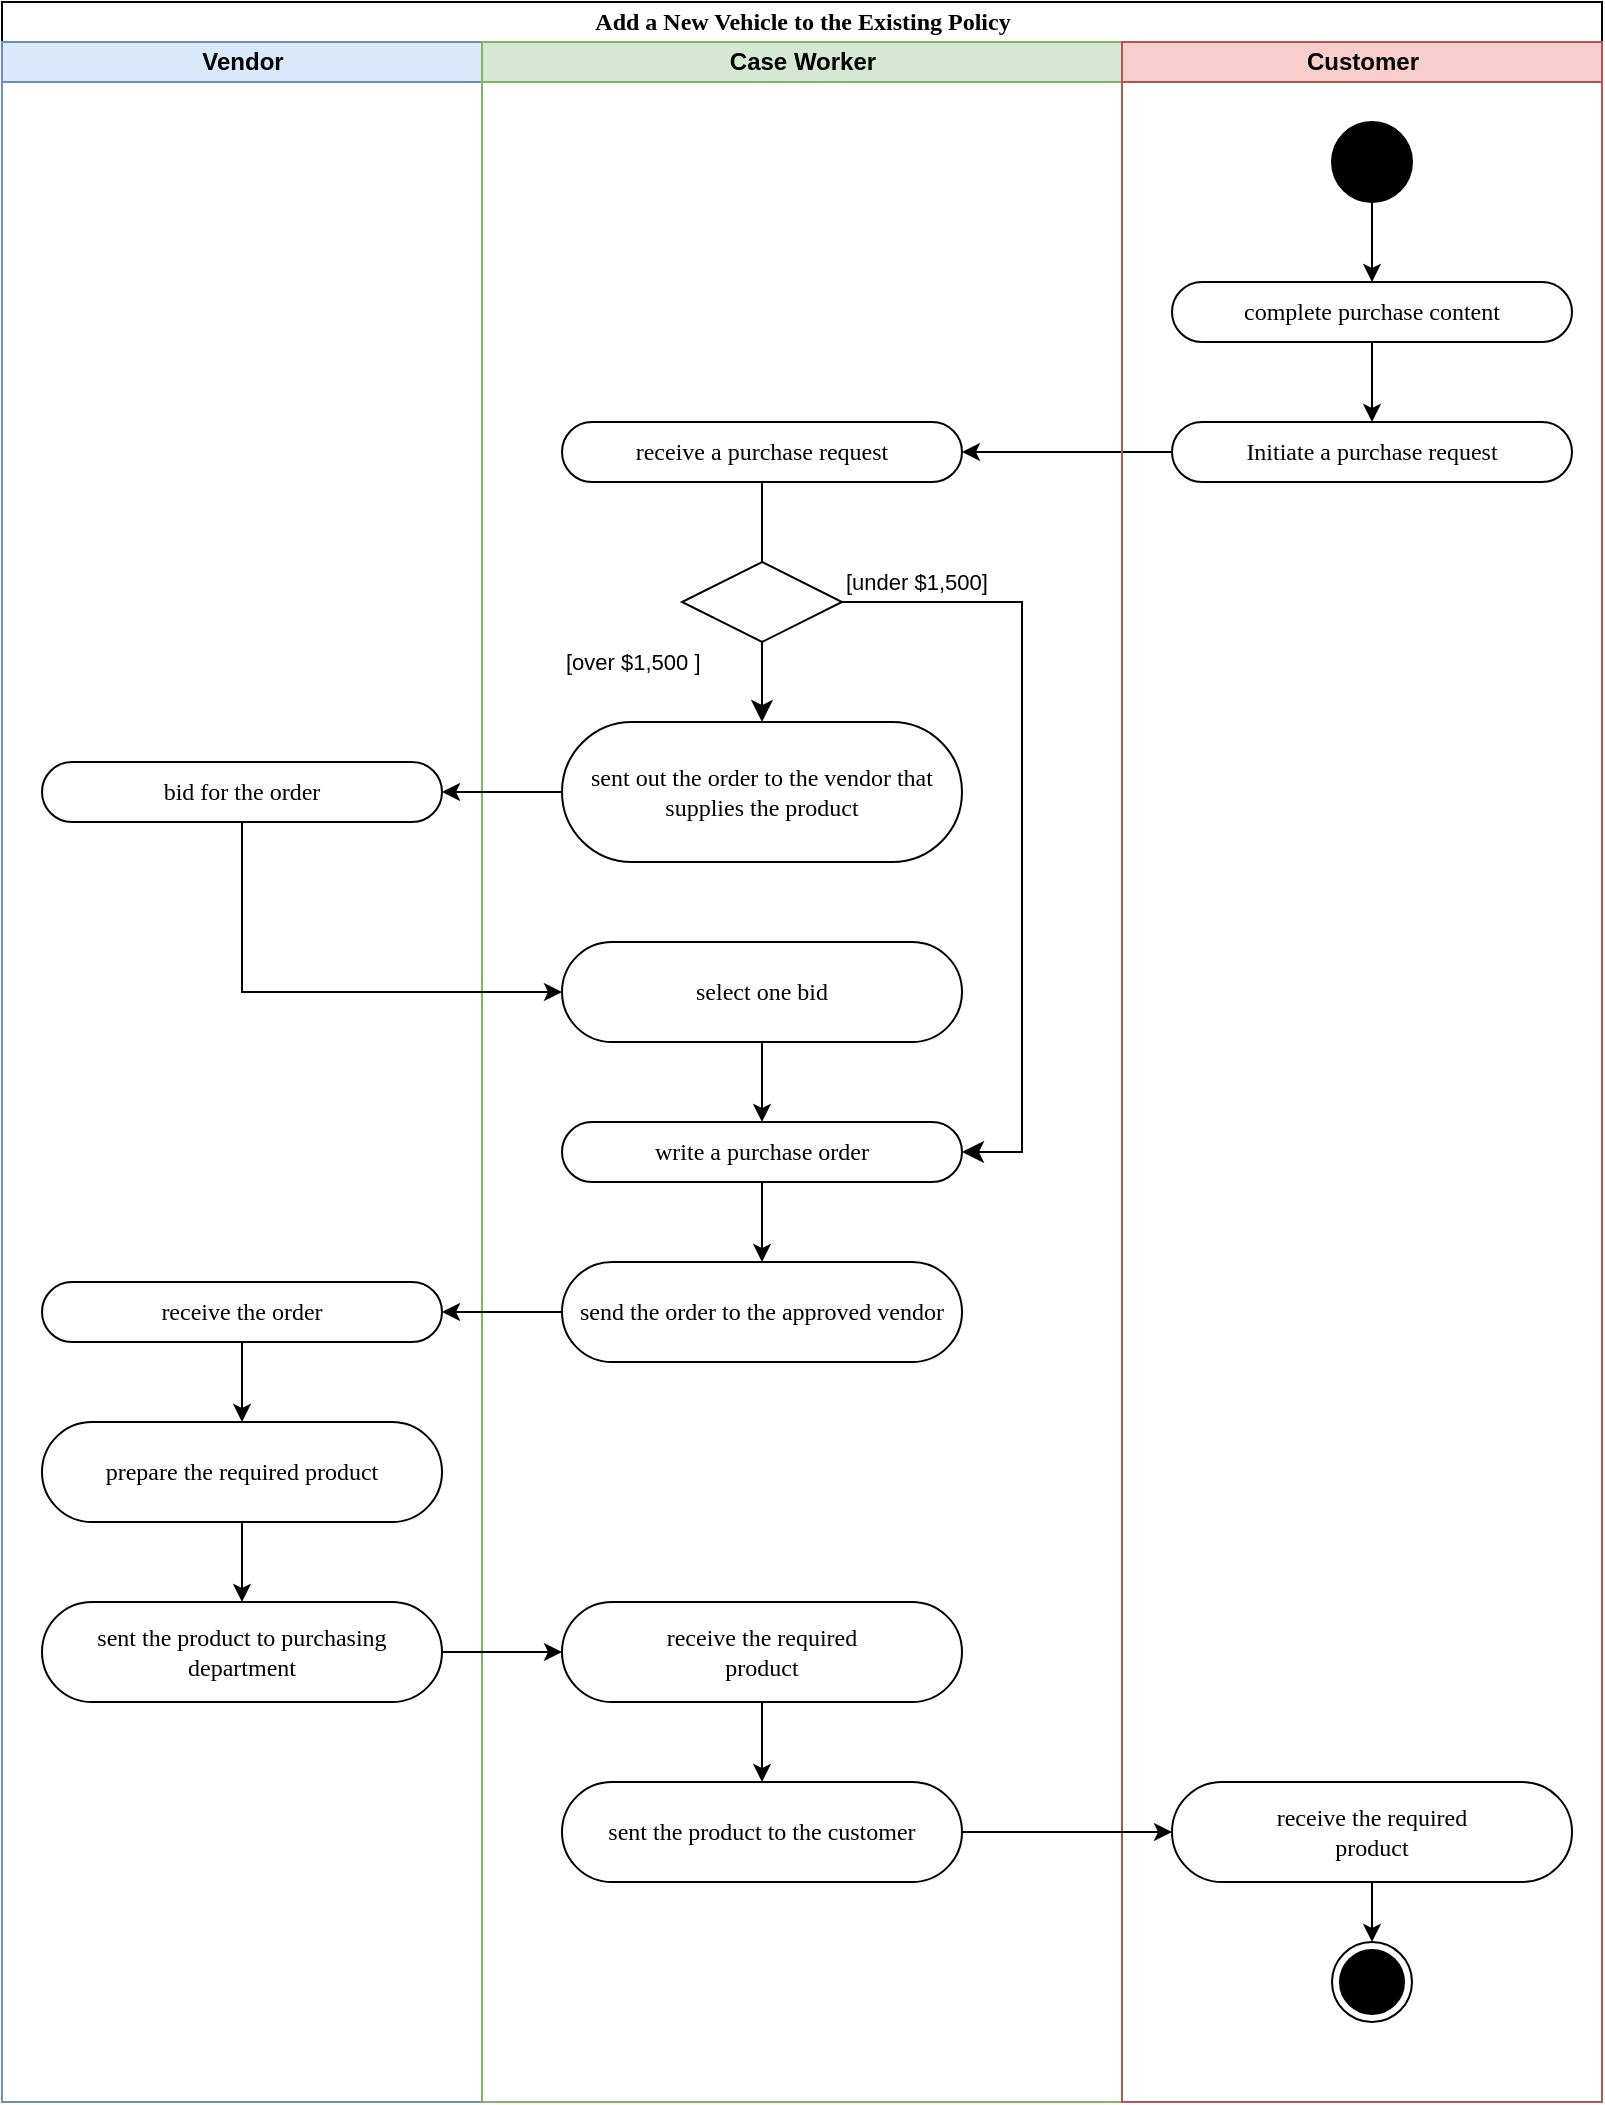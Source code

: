 <mxfile version="21.6.9" type="github">
  <diagram name="Page-1" id="0783ab3e-0a74-02c8-0abd-f7b4e66b4bec">
    <mxGraphModel dx="1854" dy="1040" grid="1" gridSize="10" guides="1" tooltips="1" connect="1" arrows="1" fold="1" page="1" pageScale="1" pageWidth="850" pageHeight="1100" background="none" math="0" shadow="0">
      <root>
        <mxCell id="0" />
        <mxCell id="1" parent="0" />
        <mxCell id="UFD2ebjEW48Xa4xOQjo3-39" value="Add a New Vehicle to the Existing Policy" style="swimlane;html=1;childLayout=stackLayout;startSize=20;rounded=0;shadow=0;comic=0;labelBackgroundColor=none;strokeWidth=1;fontFamily=Verdana;fontSize=12;align=center;" vertex="1" parent="1">
          <mxGeometry x="90" y="30" width="800" height="1050" as="geometry" />
        </mxCell>
        <mxCell id="UFD2ebjEW48Xa4xOQjo3-40" value="Vendor" style="swimlane;html=1;startSize=20;fillColor=#dae8fc;strokeColor=#6c8ebf;" vertex="1" parent="UFD2ebjEW48Xa4xOQjo3-39">
          <mxGeometry y="20" width="240" height="1030" as="geometry" />
        </mxCell>
        <mxCell id="UFD2ebjEW48Xa4xOQjo3-41" value="bid for the order" style="rounded=1;whiteSpace=wrap;html=1;shadow=0;comic=0;labelBackgroundColor=none;strokeWidth=1;fontFamily=Verdana;fontSize=12;align=center;arcSize=50;" vertex="1" parent="UFD2ebjEW48Xa4xOQjo3-40">
          <mxGeometry x="20" y="360" width="200" height="30" as="geometry" />
        </mxCell>
        <mxCell id="UFD2ebjEW48Xa4xOQjo3-42" value="" style="edgeStyle=orthogonalEdgeStyle;rounded=0;orthogonalLoop=1;jettySize=auto;html=1;" edge="1" parent="UFD2ebjEW48Xa4xOQjo3-40" source="UFD2ebjEW48Xa4xOQjo3-43" target="UFD2ebjEW48Xa4xOQjo3-45">
          <mxGeometry relative="1" as="geometry" />
        </mxCell>
        <mxCell id="UFD2ebjEW48Xa4xOQjo3-43" value="receive the order" style="rounded=1;whiteSpace=wrap;html=1;shadow=0;comic=0;labelBackgroundColor=none;strokeWidth=1;fontFamily=Verdana;fontSize=12;align=center;arcSize=50;" vertex="1" parent="UFD2ebjEW48Xa4xOQjo3-40">
          <mxGeometry x="20" y="620" width="200" height="30" as="geometry" />
        </mxCell>
        <mxCell id="UFD2ebjEW48Xa4xOQjo3-44" value="" style="edgeStyle=orthogonalEdgeStyle;rounded=0;orthogonalLoop=1;jettySize=auto;html=1;" edge="1" parent="UFD2ebjEW48Xa4xOQjo3-40" source="UFD2ebjEW48Xa4xOQjo3-45" target="UFD2ebjEW48Xa4xOQjo3-46">
          <mxGeometry relative="1" as="geometry" />
        </mxCell>
        <mxCell id="UFD2ebjEW48Xa4xOQjo3-45" value="prepare the required product" style="rounded=1;whiteSpace=wrap;html=1;shadow=0;comic=0;labelBackgroundColor=none;strokeWidth=1;fontFamily=Verdana;fontSize=12;align=center;arcSize=50;" vertex="1" parent="UFD2ebjEW48Xa4xOQjo3-40">
          <mxGeometry x="20" y="690" width="200" height="50" as="geometry" />
        </mxCell>
        <mxCell id="UFD2ebjEW48Xa4xOQjo3-46" value="sent the product to purchasing department" style="rounded=1;whiteSpace=wrap;html=1;shadow=0;comic=0;labelBackgroundColor=none;strokeWidth=1;fontFamily=Verdana;fontSize=12;align=center;arcSize=50;" vertex="1" parent="UFD2ebjEW48Xa4xOQjo3-40">
          <mxGeometry x="20" y="780" width="200" height="50" as="geometry" />
        </mxCell>
        <mxCell id="UFD2ebjEW48Xa4xOQjo3-47" value="Case Worker" style="swimlane;html=1;startSize=20;fillColor=#d5e8d4;strokeColor=#82b366;" vertex="1" parent="UFD2ebjEW48Xa4xOQjo3-39">
          <mxGeometry x="240" y="20" width="320" height="1030" as="geometry" />
        </mxCell>
        <mxCell id="UFD2ebjEW48Xa4xOQjo3-48" style="edgeStyle=orthogonalEdgeStyle;rounded=0;orthogonalLoop=1;jettySize=auto;html=1;entryX=0.5;entryY=0;entryDx=0;entryDy=0;endArrow=open;endFill=0;" edge="1" parent="UFD2ebjEW48Xa4xOQjo3-47" source="UFD2ebjEW48Xa4xOQjo3-49">
          <mxGeometry relative="1" as="geometry">
            <mxPoint x="140" y="270" as="targetPoint" />
          </mxGeometry>
        </mxCell>
        <mxCell id="UFD2ebjEW48Xa4xOQjo3-49" value="receive a purchase request" style="rounded=1;whiteSpace=wrap;html=1;shadow=0;comic=0;labelBackgroundColor=none;strokeWidth=1;fontFamily=Verdana;fontSize=12;align=center;arcSize=50;" vertex="1" parent="UFD2ebjEW48Xa4xOQjo3-47">
          <mxGeometry x="40" y="190" width="200" height="30" as="geometry" />
        </mxCell>
        <mxCell id="UFD2ebjEW48Xa4xOQjo3-50" value="" style="rhombus;whiteSpace=wrap;html=1;" vertex="1" parent="UFD2ebjEW48Xa4xOQjo3-47">
          <mxGeometry x="100" y="260" width="80" height="40" as="geometry" />
        </mxCell>
        <mxCell id="UFD2ebjEW48Xa4xOQjo3-51" value="send the order to the approved vendor" style="rounded=1;whiteSpace=wrap;html=1;shadow=0;comic=0;labelBackgroundColor=none;strokeWidth=1;fontFamily=Verdana;fontSize=12;align=center;arcSize=50;" vertex="1" parent="UFD2ebjEW48Xa4xOQjo3-47">
          <mxGeometry x="40" y="610" width="200" height="50" as="geometry" />
        </mxCell>
        <mxCell id="UFD2ebjEW48Xa4xOQjo3-52" value="" style="edgeStyle=orthogonalEdgeStyle;rounded=0;orthogonalLoop=1;jettySize=auto;html=1;endArrow=classic;endFill=1;" edge="1" parent="UFD2ebjEW48Xa4xOQjo3-47" source="UFD2ebjEW48Xa4xOQjo3-53" target="UFD2ebjEW48Xa4xOQjo3-51">
          <mxGeometry relative="1" as="geometry" />
        </mxCell>
        <mxCell id="UFD2ebjEW48Xa4xOQjo3-53" value="write a purchase order" style="rounded=1;whiteSpace=wrap;html=1;shadow=0;comic=0;labelBackgroundColor=none;strokeWidth=1;fontFamily=Verdana;fontSize=12;align=center;arcSize=50;" vertex="1" parent="UFD2ebjEW48Xa4xOQjo3-47">
          <mxGeometry x="40" y="540" width="200" height="30" as="geometry" />
        </mxCell>
        <mxCell id="UFD2ebjEW48Xa4xOQjo3-54" value="[under&amp;nbsp;$1,500]" style="edgeStyle=orthogonalEdgeStyle;html=1;align=left;verticalAlign=middle;endArrow=classic;endSize=8;rounded=0;exitX=1;exitY=0.5;exitDx=0;exitDy=0;fontSize=11;fontStyle=0;entryX=1;entryY=0.5;entryDx=0;entryDy=0;endFill=1;" edge="1" parent="UFD2ebjEW48Xa4xOQjo3-47" source="UFD2ebjEW48Xa4xOQjo3-50" target="UFD2ebjEW48Xa4xOQjo3-53">
          <mxGeometry x="-1" y="10" relative="1" as="geometry">
            <mxPoint x="180" y="380" as="targetPoint" />
            <mxPoint x="130" y="280" as="sourcePoint" />
            <Array as="points">
              <mxPoint x="270" y="280" />
              <mxPoint x="270" y="555" />
            </Array>
            <mxPoint as="offset" />
          </mxGeometry>
        </mxCell>
        <mxCell id="UFD2ebjEW48Xa4xOQjo3-55" value="sent out the order to the vendor&amp;nbsp;that supplies the product" style="rounded=1;whiteSpace=wrap;html=1;shadow=0;comic=0;labelBackgroundColor=none;strokeWidth=1;fontFamily=Verdana;fontSize=12;align=center;arcSize=50;" vertex="1" parent="UFD2ebjEW48Xa4xOQjo3-47">
          <mxGeometry x="40" y="340" width="200" height="70" as="geometry" />
        </mxCell>
        <mxCell id="UFD2ebjEW48Xa4xOQjo3-56" value="[over&amp;nbsp;$1,500 ]" style="edgeStyle=orthogonalEdgeStyle;html=1;align=left;verticalAlign=middle;endArrow=classic;endSize=8;rounded=0;fontSize=11;exitX=0.5;exitY=1;exitDx=0;exitDy=0;entryX=0.5;entryY=0;entryDx=0;entryDy=0;endFill=1;" edge="1" parent="UFD2ebjEW48Xa4xOQjo3-47" source="UFD2ebjEW48Xa4xOQjo3-50" target="UFD2ebjEW48Xa4xOQjo3-55">
          <mxGeometry x="-0.5" y="-100" relative="1" as="geometry">
            <mxPoint x="10" y="560" as="targetPoint" />
            <mxPoint x="105.027" y="280.029" as="sourcePoint" />
            <Array as="points">
              <mxPoint x="140" y="320" />
              <mxPoint x="140" y="320" />
            </Array>
            <mxPoint as="offset" />
          </mxGeometry>
        </mxCell>
        <mxCell id="UFD2ebjEW48Xa4xOQjo3-57" style="edgeStyle=orthogonalEdgeStyle;rounded=0;orthogonalLoop=1;jettySize=auto;html=1;entryX=0.5;entryY=0;entryDx=0;entryDy=0;" edge="1" parent="UFD2ebjEW48Xa4xOQjo3-47" source="UFD2ebjEW48Xa4xOQjo3-58" target="UFD2ebjEW48Xa4xOQjo3-53">
          <mxGeometry relative="1" as="geometry">
            <mxPoint x="160" y="540" as="targetPoint" />
            <Array as="points" />
          </mxGeometry>
        </mxCell>
        <mxCell id="UFD2ebjEW48Xa4xOQjo3-58" value=" select one bid" style="rounded=1;whiteSpace=wrap;html=1;shadow=0;comic=0;labelBackgroundColor=none;strokeWidth=1;fontFamily=Verdana;fontSize=12;align=center;arcSize=50;" vertex="1" parent="UFD2ebjEW48Xa4xOQjo3-47">
          <mxGeometry x="40" y="450" width="200" height="50" as="geometry" />
        </mxCell>
        <mxCell id="UFD2ebjEW48Xa4xOQjo3-59" value="" style="edgeStyle=orthogonalEdgeStyle;rounded=0;orthogonalLoop=1;jettySize=auto;html=1;" edge="1" parent="UFD2ebjEW48Xa4xOQjo3-47" source="UFD2ebjEW48Xa4xOQjo3-60" target="UFD2ebjEW48Xa4xOQjo3-61">
          <mxGeometry relative="1" as="geometry" />
        </mxCell>
        <mxCell id="UFD2ebjEW48Xa4xOQjo3-60" value="receive the required &lt;br&gt;product" style="rounded=1;whiteSpace=wrap;html=1;shadow=0;comic=0;labelBackgroundColor=none;strokeWidth=1;fontFamily=Verdana;fontSize=12;align=center;arcSize=50;" vertex="1" parent="UFD2ebjEW48Xa4xOQjo3-47">
          <mxGeometry x="40" y="780" width="200" height="50" as="geometry" />
        </mxCell>
        <mxCell id="UFD2ebjEW48Xa4xOQjo3-61" value="sent the product to the customer" style="rounded=1;whiteSpace=wrap;html=1;shadow=0;comic=0;labelBackgroundColor=none;strokeWidth=1;fontFamily=Verdana;fontSize=12;align=center;arcSize=50;" vertex="1" parent="UFD2ebjEW48Xa4xOQjo3-47">
          <mxGeometry x="40" y="870" width="200" height="50" as="geometry" />
        </mxCell>
        <mxCell id="UFD2ebjEW48Xa4xOQjo3-62" style="edgeStyle=orthogonalEdgeStyle;rounded=0;orthogonalLoop=1;jettySize=auto;html=1;entryX=1;entryY=0.5;entryDx=0;entryDy=0;exitX=0;exitY=0.5;exitDx=0;exitDy=0;" edge="1" parent="UFD2ebjEW48Xa4xOQjo3-39" source="UFD2ebjEW48Xa4xOQjo3-70" target="UFD2ebjEW48Xa4xOQjo3-49">
          <mxGeometry relative="1" as="geometry">
            <Array as="points">
              <mxPoint x="670" y="225" />
              <mxPoint x="670" y="225" />
            </Array>
          </mxGeometry>
        </mxCell>
        <mxCell id="UFD2ebjEW48Xa4xOQjo3-63" style="edgeStyle=orthogonalEdgeStyle;rounded=0;orthogonalLoop=1;jettySize=auto;html=1;entryX=1;entryY=0.5;entryDx=0;entryDy=0;" edge="1" parent="UFD2ebjEW48Xa4xOQjo3-39" source="UFD2ebjEW48Xa4xOQjo3-55" target="UFD2ebjEW48Xa4xOQjo3-41">
          <mxGeometry relative="1" as="geometry">
            <Array as="points">
              <mxPoint x="230" y="395" />
              <mxPoint x="230" y="395" />
            </Array>
          </mxGeometry>
        </mxCell>
        <mxCell id="UFD2ebjEW48Xa4xOQjo3-64" style="edgeStyle=orthogonalEdgeStyle;rounded=0;orthogonalLoop=1;jettySize=auto;html=1;entryX=0;entryY=0.5;entryDx=0;entryDy=0;exitX=0.5;exitY=1;exitDx=0;exitDy=0;" edge="1" parent="UFD2ebjEW48Xa4xOQjo3-39" source="UFD2ebjEW48Xa4xOQjo3-41" target="UFD2ebjEW48Xa4xOQjo3-58">
          <mxGeometry relative="1" as="geometry">
            <mxPoint x="120.004" y="130.0" as="sourcePoint" />
            <mxPoint x="269.97" y="435" as="targetPoint" />
            <Array as="points">
              <mxPoint x="120" y="495" />
            </Array>
          </mxGeometry>
        </mxCell>
        <mxCell id="UFD2ebjEW48Xa4xOQjo3-65" value="Customer" style="swimlane;html=1;startSize=20;fillColor=#f8cecc;strokeColor=#b85450;" vertex="1" parent="UFD2ebjEW48Xa4xOQjo3-39">
          <mxGeometry x="560" y="20" width="240" height="1030" as="geometry" />
        </mxCell>
        <mxCell id="UFD2ebjEW48Xa4xOQjo3-66" style="edgeStyle=orthogonalEdgeStyle;rounded=0;html=1;labelBackgroundColor=none;startArrow=none;startFill=0;startSize=6;endArrow=classic;endFill=1;endSize=6;jettySize=auto;orthogonalLoop=1;strokeWidth=1;fontFamily=Verdana;fontSize=12" edge="1" parent="UFD2ebjEW48Xa4xOQjo3-65" source="UFD2ebjEW48Xa4xOQjo3-67" target="UFD2ebjEW48Xa4xOQjo3-69">
          <mxGeometry relative="1" as="geometry" />
        </mxCell>
        <mxCell id="UFD2ebjEW48Xa4xOQjo3-67" value="" style="ellipse;whiteSpace=wrap;html=1;rounded=0;shadow=0;comic=0;labelBackgroundColor=none;strokeWidth=1;fillColor=#000000;fontFamily=Verdana;fontSize=12;align=center;" vertex="1" parent="UFD2ebjEW48Xa4xOQjo3-65">
          <mxGeometry x="105" y="40" width="40" height="40" as="geometry" />
        </mxCell>
        <mxCell id="UFD2ebjEW48Xa4xOQjo3-68" style="edgeStyle=orthogonalEdgeStyle;rounded=0;orthogonalLoop=1;jettySize=auto;html=1;entryX=0.5;entryY=0;entryDx=0;entryDy=0;endArrow=classic;endFill=1;" edge="1" parent="UFD2ebjEW48Xa4xOQjo3-65" source="UFD2ebjEW48Xa4xOQjo3-69" target="UFD2ebjEW48Xa4xOQjo3-70">
          <mxGeometry relative="1" as="geometry" />
        </mxCell>
        <mxCell id="UFD2ebjEW48Xa4xOQjo3-69" value="complete purchase content" style="rounded=1;whiteSpace=wrap;html=1;shadow=0;comic=0;labelBackgroundColor=none;strokeWidth=1;fontFamily=Verdana;fontSize=12;align=center;arcSize=50;" vertex="1" parent="UFD2ebjEW48Xa4xOQjo3-65">
          <mxGeometry x="25" y="120" width="200" height="30" as="geometry" />
        </mxCell>
        <mxCell id="UFD2ebjEW48Xa4xOQjo3-70" value="Initiate a purchase request" style="rounded=1;whiteSpace=wrap;html=1;shadow=0;comic=0;labelBackgroundColor=none;strokeWidth=1;fontFamily=Verdana;fontSize=12;align=center;arcSize=50;" vertex="1" parent="UFD2ebjEW48Xa4xOQjo3-65">
          <mxGeometry x="25" y="190" width="200" height="30" as="geometry" />
        </mxCell>
        <mxCell id="UFD2ebjEW48Xa4xOQjo3-71" value="" style="edgeStyle=orthogonalEdgeStyle;rounded=0;orthogonalLoop=1;jettySize=auto;html=1;" edge="1" parent="UFD2ebjEW48Xa4xOQjo3-65" source="UFD2ebjEW48Xa4xOQjo3-72" target="UFD2ebjEW48Xa4xOQjo3-73">
          <mxGeometry relative="1" as="geometry" />
        </mxCell>
        <mxCell id="UFD2ebjEW48Xa4xOQjo3-72" value="receive the required &lt;br&gt;product" style="rounded=1;whiteSpace=wrap;html=1;shadow=0;comic=0;labelBackgroundColor=none;strokeWidth=1;fontFamily=Verdana;fontSize=12;align=center;arcSize=50;" vertex="1" parent="UFD2ebjEW48Xa4xOQjo3-65">
          <mxGeometry x="25" y="870" width="200" height="50" as="geometry" />
        </mxCell>
        <mxCell id="UFD2ebjEW48Xa4xOQjo3-73" value="" style="ellipse;html=1;shape=endState;fillColor=#000000;strokeColor=#000000;" vertex="1" parent="UFD2ebjEW48Xa4xOQjo3-65">
          <mxGeometry x="105" y="950" width="40" height="40" as="geometry" />
        </mxCell>
        <mxCell id="UFD2ebjEW48Xa4xOQjo3-74" value="" style="edgeStyle=orthogonalEdgeStyle;rounded=0;orthogonalLoop=1;jettySize=auto;html=1;" edge="1" parent="UFD2ebjEW48Xa4xOQjo3-39" source="UFD2ebjEW48Xa4xOQjo3-51" target="UFD2ebjEW48Xa4xOQjo3-43">
          <mxGeometry relative="1" as="geometry" />
        </mxCell>
        <mxCell id="UFD2ebjEW48Xa4xOQjo3-75" value="" style="edgeStyle=orthogonalEdgeStyle;rounded=0;orthogonalLoop=1;jettySize=auto;html=1;" edge="1" parent="UFD2ebjEW48Xa4xOQjo3-39" source="UFD2ebjEW48Xa4xOQjo3-46" target="UFD2ebjEW48Xa4xOQjo3-60">
          <mxGeometry relative="1" as="geometry" />
        </mxCell>
        <mxCell id="UFD2ebjEW48Xa4xOQjo3-76" value="" style="edgeStyle=orthogonalEdgeStyle;rounded=0;orthogonalLoop=1;jettySize=auto;html=1;" edge="1" parent="UFD2ebjEW48Xa4xOQjo3-39" source="UFD2ebjEW48Xa4xOQjo3-61" target="UFD2ebjEW48Xa4xOQjo3-72">
          <mxGeometry relative="1" as="geometry" />
        </mxCell>
      </root>
    </mxGraphModel>
  </diagram>
</mxfile>
